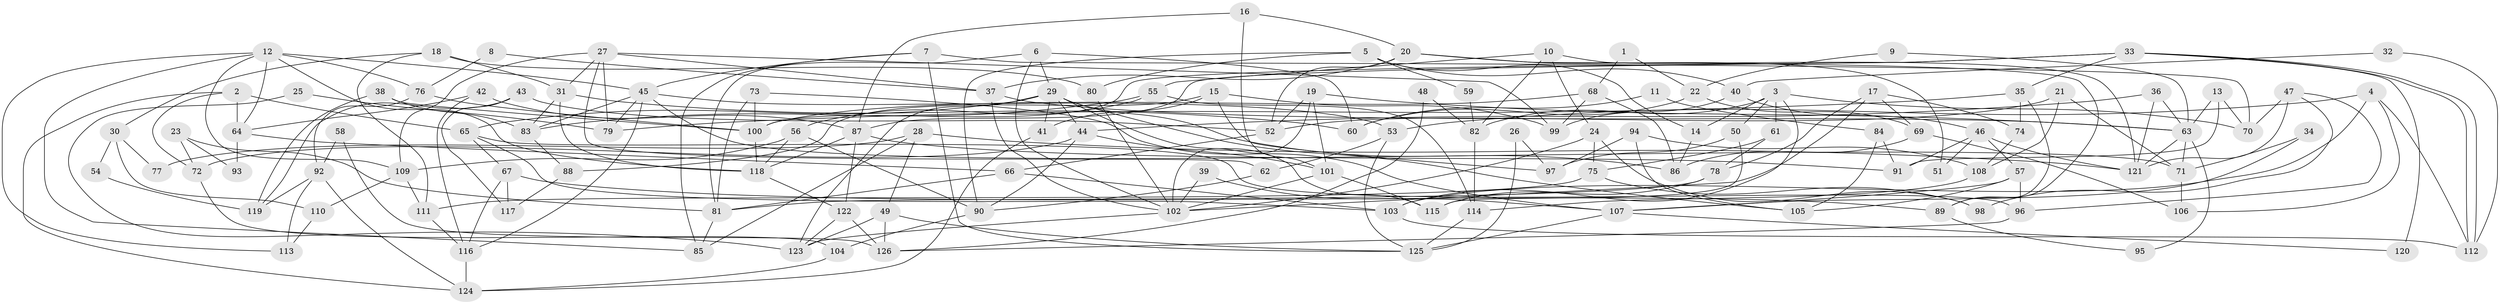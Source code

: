 // coarse degree distribution, {2: 0.125, 7: 0.11363636363636363, 9: 0.022727272727272728, 4: 0.19318181818181818, 8: 0.045454545454545456, 6: 0.11363636363636363, 3: 0.18181818181818182, 5: 0.1590909090909091, 10: 0.045454545454545456}
// Generated by graph-tools (version 1.1) at 2025/52/02/27/25 19:52:01]
// undirected, 126 vertices, 252 edges
graph export_dot {
graph [start="1"]
  node [color=gray90,style=filled];
  1;
  2;
  3;
  4;
  5;
  6;
  7;
  8;
  9;
  10;
  11;
  12;
  13;
  14;
  15;
  16;
  17;
  18;
  19;
  20;
  21;
  22;
  23;
  24;
  25;
  26;
  27;
  28;
  29;
  30;
  31;
  32;
  33;
  34;
  35;
  36;
  37;
  38;
  39;
  40;
  41;
  42;
  43;
  44;
  45;
  46;
  47;
  48;
  49;
  50;
  51;
  52;
  53;
  54;
  55;
  56;
  57;
  58;
  59;
  60;
  61;
  62;
  63;
  64;
  65;
  66;
  67;
  68;
  69;
  70;
  71;
  72;
  73;
  74;
  75;
  76;
  77;
  78;
  79;
  80;
  81;
  82;
  83;
  84;
  85;
  86;
  87;
  88;
  89;
  90;
  91;
  92;
  93;
  94;
  95;
  96;
  97;
  98;
  99;
  100;
  101;
  102;
  103;
  104;
  105;
  106;
  107;
  108;
  109;
  110;
  111;
  112;
  113;
  114;
  115;
  116;
  117;
  118;
  119;
  120;
  121;
  122;
  123;
  124;
  125;
  126;
  1 -- 22;
  1 -- 68;
  2 -- 124;
  2 -- 65;
  2 -- 64;
  2 -- 72;
  3 -- 115;
  3 -- 70;
  3 -- 14;
  3 -- 50;
  3 -- 61;
  3 -- 82;
  4 -- 112;
  4 -- 53;
  4 -- 103;
  4 -- 106;
  5 -- 40;
  5 -- 90;
  5 -- 14;
  5 -- 59;
  5 -- 80;
  6 -- 29;
  6 -- 81;
  6 -- 60;
  6 -- 102;
  7 -- 85;
  7 -- 45;
  7 -- 70;
  7 -- 125;
  8 -- 76;
  8 -- 37;
  9 -- 63;
  9 -- 22;
  10 -- 24;
  10 -- 82;
  10 -- 55;
  10 -- 121;
  11 -- 84;
  11 -- 60;
  12 -- 64;
  12 -- 118;
  12 -- 45;
  12 -- 76;
  12 -- 85;
  12 -- 109;
  12 -- 113;
  13 -- 63;
  13 -- 70;
  13 -- 91;
  14 -- 86;
  15 -- 41;
  15 -- 99;
  15 -- 88;
  15 -- 97;
  16 -- 87;
  16 -- 101;
  16 -- 20;
  17 -- 69;
  17 -- 102;
  17 -- 74;
  17 -- 78;
  18 -- 31;
  18 -- 80;
  18 -- 30;
  18 -- 111;
  19 -- 102;
  19 -- 63;
  19 -- 52;
  19 -- 101;
  20 -- 37;
  20 -- 51;
  20 -- 52;
  20 -- 89;
  21 -- 108;
  21 -- 52;
  21 -- 71;
  22 -- 69;
  22 -- 60;
  23 -- 81;
  23 -- 72;
  23 -- 93;
  24 -- 102;
  24 -- 75;
  24 -- 98;
  25 -- 123;
  25 -- 79;
  26 -- 125;
  26 -- 97;
  27 -- 109;
  27 -- 62;
  27 -- 31;
  27 -- 37;
  27 -- 79;
  27 -- 99;
  28 -- 85;
  28 -- 121;
  28 -- 49;
  28 -- 77;
  29 -- 123;
  29 -- 44;
  29 -- 41;
  29 -- 65;
  29 -- 86;
  29 -- 105;
  29 -- 115;
  30 -- 110;
  30 -- 54;
  30 -- 77;
  31 -- 83;
  31 -- 60;
  31 -- 118;
  32 -- 112;
  32 -- 40;
  33 -- 112;
  33 -- 112;
  33 -- 100;
  33 -- 35;
  33 -- 87;
  33 -- 120;
  34 -- 107;
  34 -- 71;
  35 -- 79;
  35 -- 74;
  35 -- 89;
  36 -- 63;
  36 -- 121;
  36 -- 44;
  37 -- 63;
  37 -- 102;
  38 -- 119;
  38 -- 100;
  38 -- 83;
  39 -- 102;
  39 -- 107;
  40 -- 99;
  40 -- 46;
  41 -- 124;
  42 -- 87;
  42 -- 64;
  42 -- 116;
  43 -- 117;
  43 -- 52;
  43 -- 119;
  44 -- 101;
  44 -- 72;
  44 -- 90;
  45 -- 116;
  45 -- 53;
  45 -- 71;
  45 -- 79;
  45 -- 83;
  46 -- 91;
  46 -- 57;
  46 -- 51;
  46 -- 121;
  47 -- 121;
  47 -- 98;
  47 -- 70;
  47 -- 96;
  48 -- 82;
  48 -- 126;
  49 -- 126;
  49 -- 123;
  49 -- 125;
  50 -- 115;
  50 -- 97;
  52 -- 66;
  53 -- 125;
  53 -- 62;
  54 -- 119;
  55 -- 83;
  55 -- 56;
  55 -- 114;
  56 -- 118;
  56 -- 90;
  56 -- 109;
  57 -- 105;
  57 -- 96;
  57 -- 107;
  58 -- 92;
  58 -- 126;
  59 -- 82;
  61 -- 78;
  61 -- 75;
  62 -- 90;
  63 -- 121;
  63 -- 71;
  63 -- 95;
  64 -- 66;
  64 -- 93;
  65 -- 67;
  65 -- 96;
  65 -- 103;
  66 -- 103;
  66 -- 81;
  67 -- 116;
  67 -- 89;
  67 -- 117;
  68 -- 86;
  68 -- 100;
  68 -- 99;
  69 -- 106;
  69 -- 86;
  71 -- 106;
  72 -- 104;
  73 -- 81;
  73 -- 107;
  73 -- 100;
  74 -- 108;
  75 -- 111;
  75 -- 98;
  76 -- 100;
  76 -- 92;
  78 -- 103;
  78 -- 81;
  80 -- 102;
  81 -- 85;
  82 -- 114;
  83 -- 88;
  84 -- 105;
  84 -- 91;
  87 -- 118;
  87 -- 91;
  87 -- 122;
  88 -- 117;
  89 -- 95;
  90 -- 104;
  92 -- 124;
  92 -- 113;
  92 -- 119;
  94 -- 97;
  94 -- 108;
  94 -- 105;
  96 -- 126;
  100 -- 118;
  101 -- 102;
  101 -- 115;
  102 -- 123;
  103 -- 112;
  104 -- 124;
  107 -- 125;
  107 -- 120;
  108 -- 114;
  109 -- 110;
  109 -- 111;
  110 -- 113;
  111 -- 116;
  114 -- 125;
  116 -- 124;
  118 -- 122;
  122 -- 123;
  122 -- 126;
}

